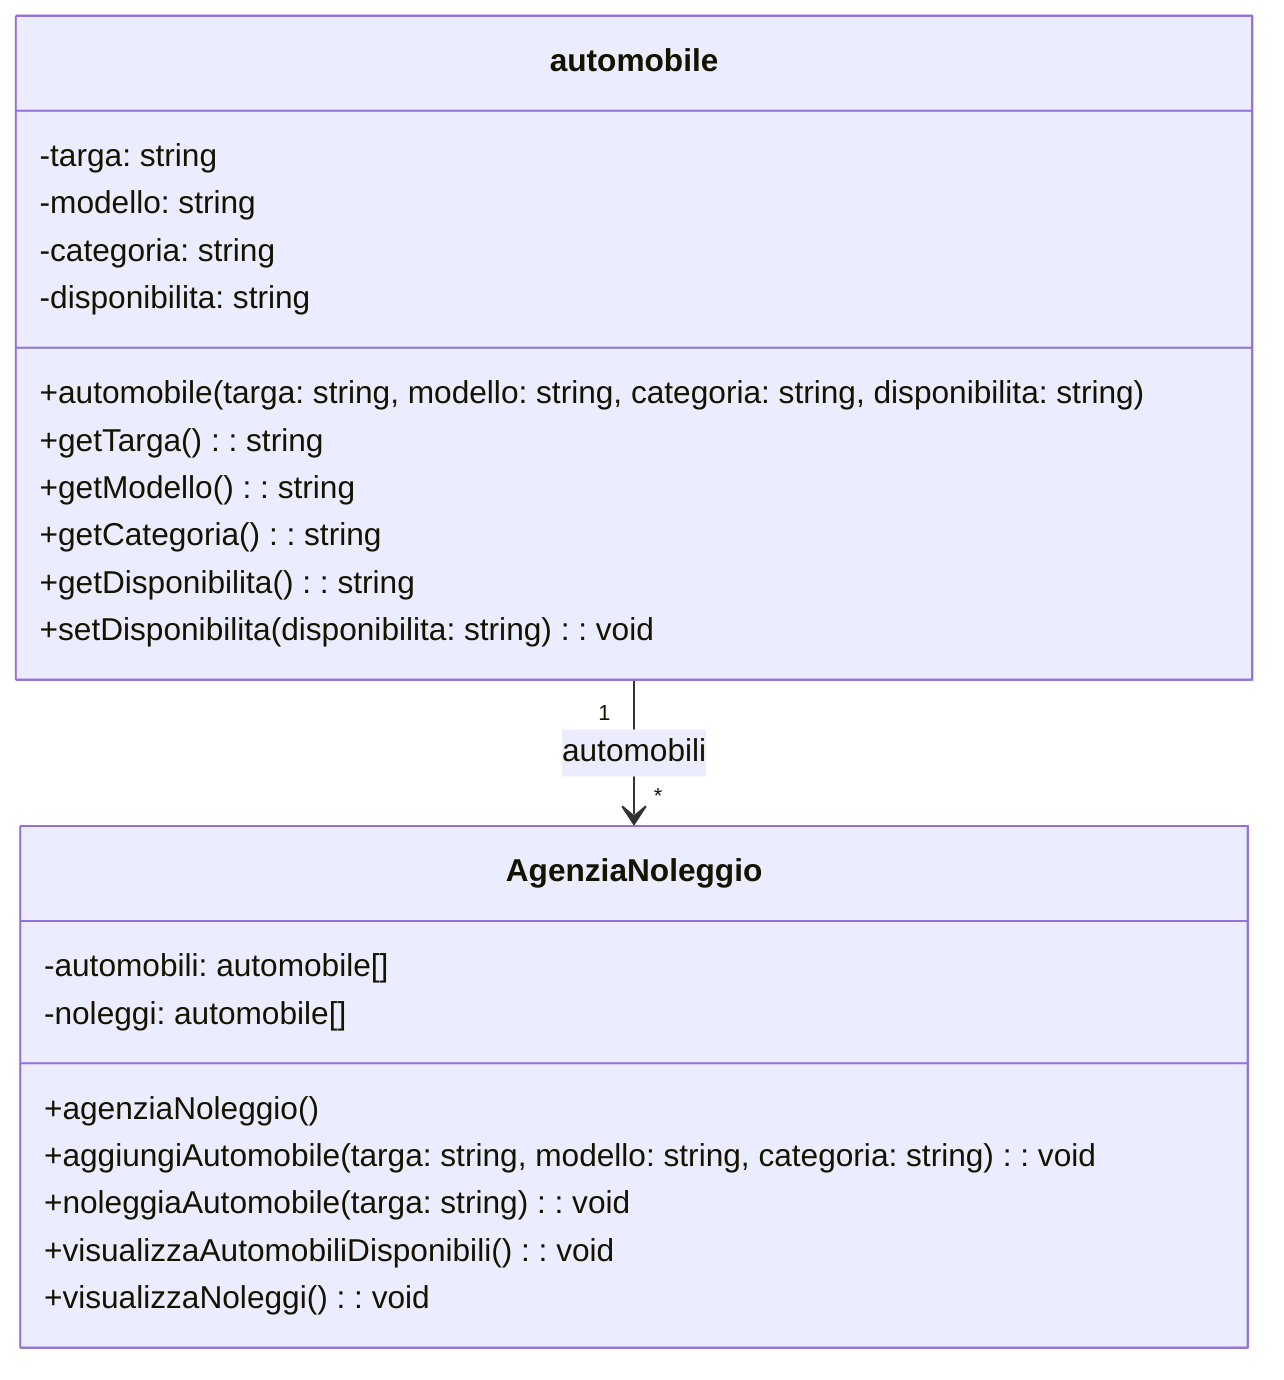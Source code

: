 classDiagram
    class automobile {
        -targa: string
        -modello: string
        -categoria: string
        -disponibilita: string
        +automobile(targa: string, modello: string, categoria: string, disponibilita: string)
        +getTarga(): string
        +getModello(): string
        +getCategoria(): string
        +getDisponibilita(): string
        +setDisponibilita(disponibilita: string): void
    }

    class AgenziaNoleggio {
        -automobili: automobile[]
        -noleggi: automobile[]
        +agenziaNoleggio()
        +aggiungiAutomobile(targa: string, modello: string, categoria: string): void
        +noleggiaAutomobile(targa: string): void
        +visualizzaAutomobiliDisponibili(): void
        +visualizzaNoleggi(): void
    }   

    


    automobile "1" --> "*" AgenziaNoleggio: automobili